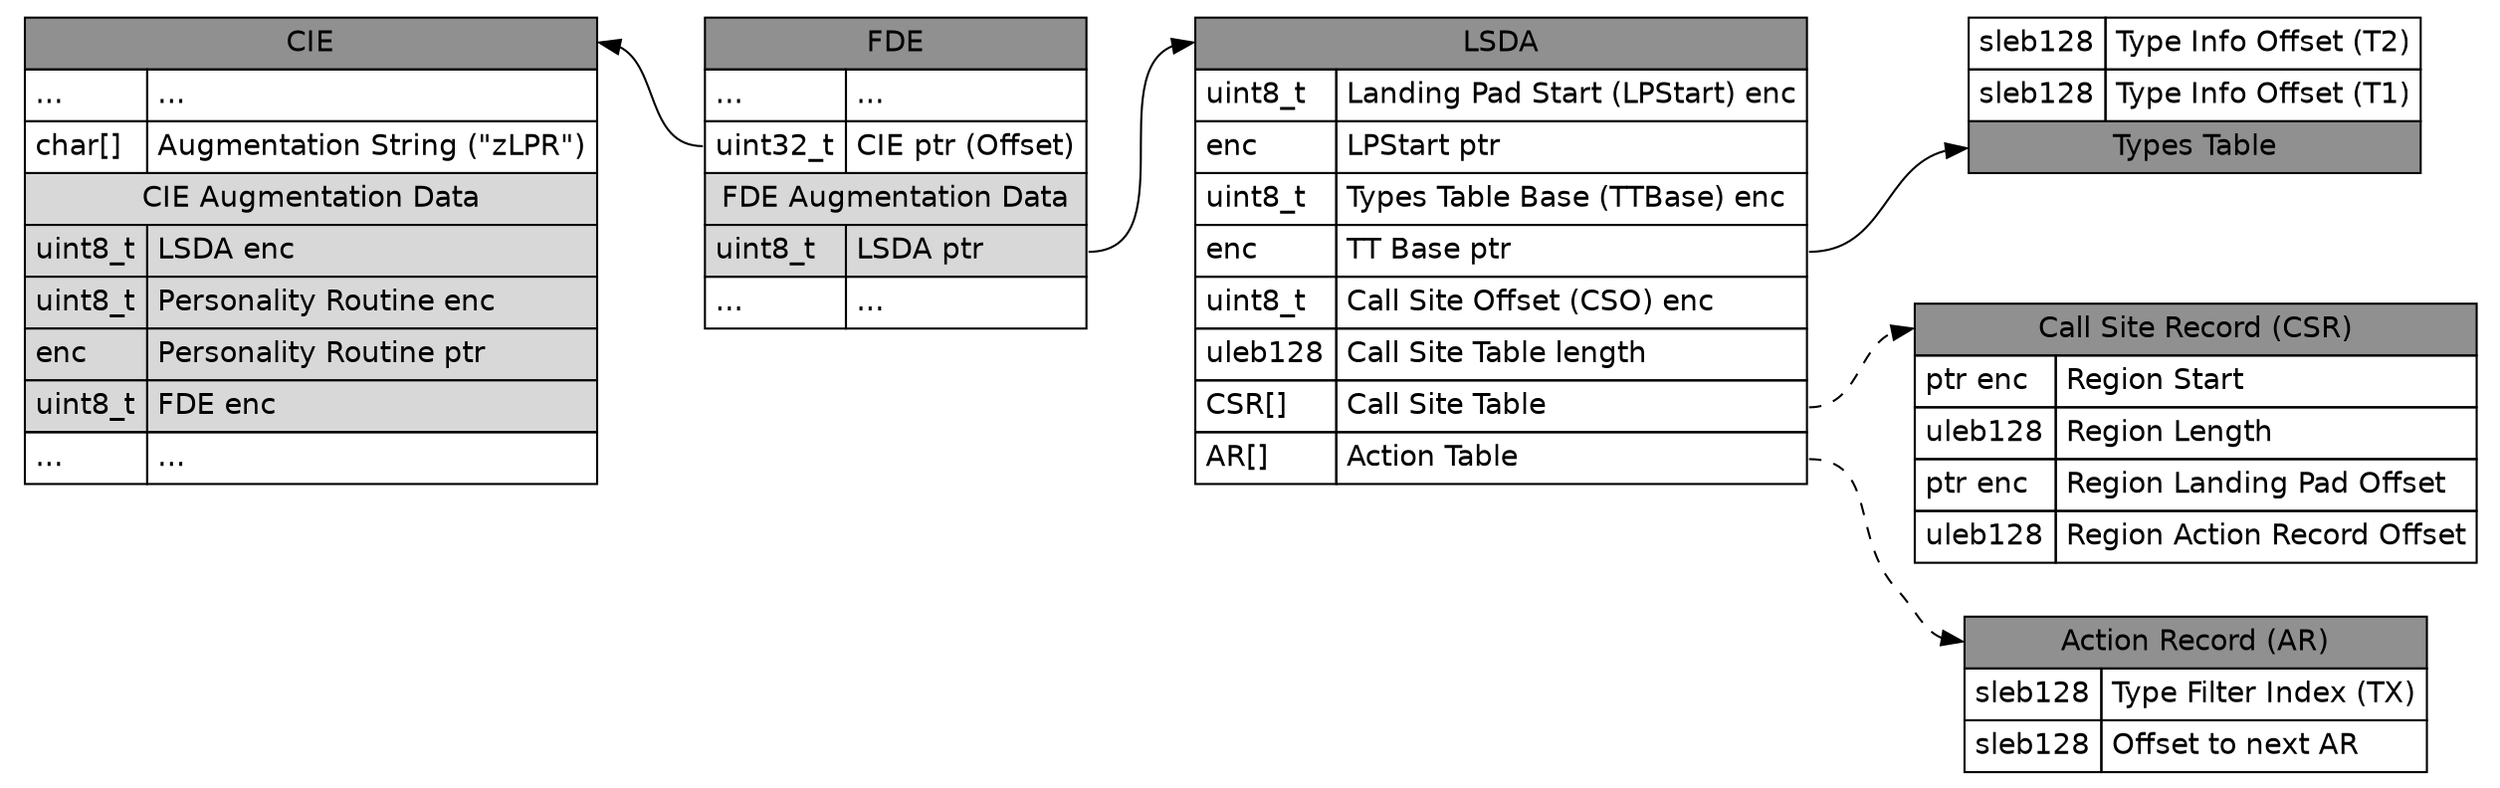 digraph {
    #bgcolor="transparent"

    # Nodes
    node [ shape=none fontname=Helvetica ]
    
    n1 [ label = <
        <table border="0" cellborder="1" cellspacing="0" cellpadding="4" bgcolor="white">
            <tr>
                <td colspan="2" port="0" bgcolor="#909090">FDE</td>
            </tr>
            <tr>
                <td align="left">...</td>
                <td align="left">...</td>
            </tr>
            <tr>
                <td align="left" port="2">uint32_t</td>
                <td align="left">CIE ptr (Offset)</td>
            </tr>
            <tr>
                <td colspan="2" bgcolor="#d8d8d8">FDE Augmentation Data</td>
            </tr>
            <tr>
                <td align="left" bgcolor="#d8d8d8">uint8_t</td>
                <td align="left" bgcolor="#d8d8d8" port="4">LSDA ptr</td>
            </tr>
            <tr>
                <td align="left">...</td>
                <td align="left">...</td>
            </tr>
        </table>
    > ]

    n0 [ label = <
        <table border="0" cellborder="1" cellspacing="0" cellpadding="4" bgcolor="white">
            <tr>
                <td  colspan="2" port="0" bgcolor="#909090">CIE</td>
            </tr>
            <tr>
                <td align="left">...</td>
                <td align="left">...</td>
            </tr>
            <tr>
                <td align="left">char[]</td>
                <td align="left">Augmentation String ("zLPR")</td>
            </tr>
            <tr>
                <td  colspan="2" bgcolor="#d8d8d8">CIE Augmentation Data</td>
            </tr>
            <tr >
                <td align="left" bgcolor="#d8d8d8">uint8_t</td>
                <td align="left" bgcolor="#d8d8d8">LSDA enc</td>
            </tr>
            <tr>
                <td align="left" bgcolor="#d8d8d8">uint8_t</td>
                <td align="left" bgcolor="#d8d8d8">Personality Routine enc</td>
            </tr>
            <tr>
                <td align="left" bgcolor="#d8d8d8">enc</td>
                <td align="left" bgcolor="#d8d8d8">Personality Routine ptr</td>
            </tr>
            <tr>
                <td align="left" bgcolor="#d8d8d8">uint8_t</td>
                <td align="left" bgcolor="#d8d8d8">FDE enc</td>
            </tr>
            <tr>
                <td align="left">...</td>
                <td align="left">...</td>
            </tr>
        </table>
    > ]
    
    n2 [ label = <
        <table border="0" cellborder="1" cellspacing="0" cellpadding="4" bgcolor="white">
            <tr>
                <td  colspan="2" port="0" bgcolor="#909090">LSDA</td>
            </tr>
            <tr>
                <td align="left">uint8_t</td>
                <td align="left">Landing Pad Start (LPStart) enc</td>
            </tr>
            <tr>
                <td align="left">enc</td>
                <td align="left">LPStart ptr</td>
            </tr>
            <tr>
                <td align="left">uint8_t</td>
                <td align="left">Types Table Base (TTBase) enc</td>
            </tr>
            <tr>
                <td align="left">enc</td>
                <td align="left" port="4">TT Base ptr</td>
            </tr>
            <tr>
                <td align="left">uint8_t</td>
                <td align="left">Call Site Offset (CSO) enc</td>
            </tr>
            <tr>
                <td align="left">uleb128</td>
                <td align="left">Call Site Table length</td>
            </tr>
            <tr>
                <td align="left">CSR[]</td>
                <td align="left" port="7">Call Site Table</td>
            </tr>
            <tr>
                <td align="left">AR[]</td>
                <td align="left" port="8">Action Table</td>
            </tr>
        </table>
    > ]
    
    n3 [ label = <
        <table border="0" cellborder="1" cellspacing="0" cellpadding="4" bgcolor="white">
            <tr>
                <td  colspan="2" port="0" bgcolor="#909090">Call Site Record (CSR)</td>
            </tr>
            <tr>
                <td align="left">ptr enc</td>
                <td align="left">Region Start</td>
            </tr>
            <tr>
                <td align="left">uleb128</td>
                <td align="left">Region Length</td>
            </tr>
            <tr>
                <td align="left">ptr enc</td>
                <td align="left">Region Landing Pad Offset</td>
            </tr>
            <tr>
                <td align="left">uleb128</td>
                <td align="left">Region Action Record Offset</td>
            </tr>
        </table>
    > ]
    
    n4 [ label = <
        <table border="0" cellborder="1" cellspacing="0" cellpadding="4" bgcolor="white">
            <tr>
                <td  colspan="2" port="0" bgcolor="#909090">Action Record (AR)</td>
            </tr>
            <tr>
                <td align="left">sleb128</td>
                <td align="left">Type Filter Index (TX)</td>
            </tr>
            <tr>
                <td align="left">sleb128</td>
                <td align="left">Offset to next AR</td>
            </tr>
        </table>
    > ]
    
    n5 [ label = <
        <table border="0" cellborder="1" cellspacing="0" cellpadding="4" bgcolor="white">
            <tr>
                <td align="left" port="2">sleb128</td>
                <td align="left">Type Info Offset (T2)</td>
            </tr>
            <tr>
                <td align="left">sleb128</td>
                <td align="left">Type Info Offset (T1)</td>
            </tr>
            <tr>
                <td  colspan="2" port="0" bgcolor="#909090">Types Table</td>
            </tr>
        </table>
    > ]
    
    # layout
    rankdir=LR
    node [shape=plaintext]

    n0:0->n1:0->n2:0->n5:2 [style=invis minlen=1]
    n1:2:w -> n0:0:e [constraint=false]
    n1:4:e -> n2:0:w [constraint=false]
    n2:7:e -> n3:0:w [style=dashed]
    n2:8:e -> n4:0:w [style=dashed]
    n2:4:e -> n5:0:w [constraint=false]

}